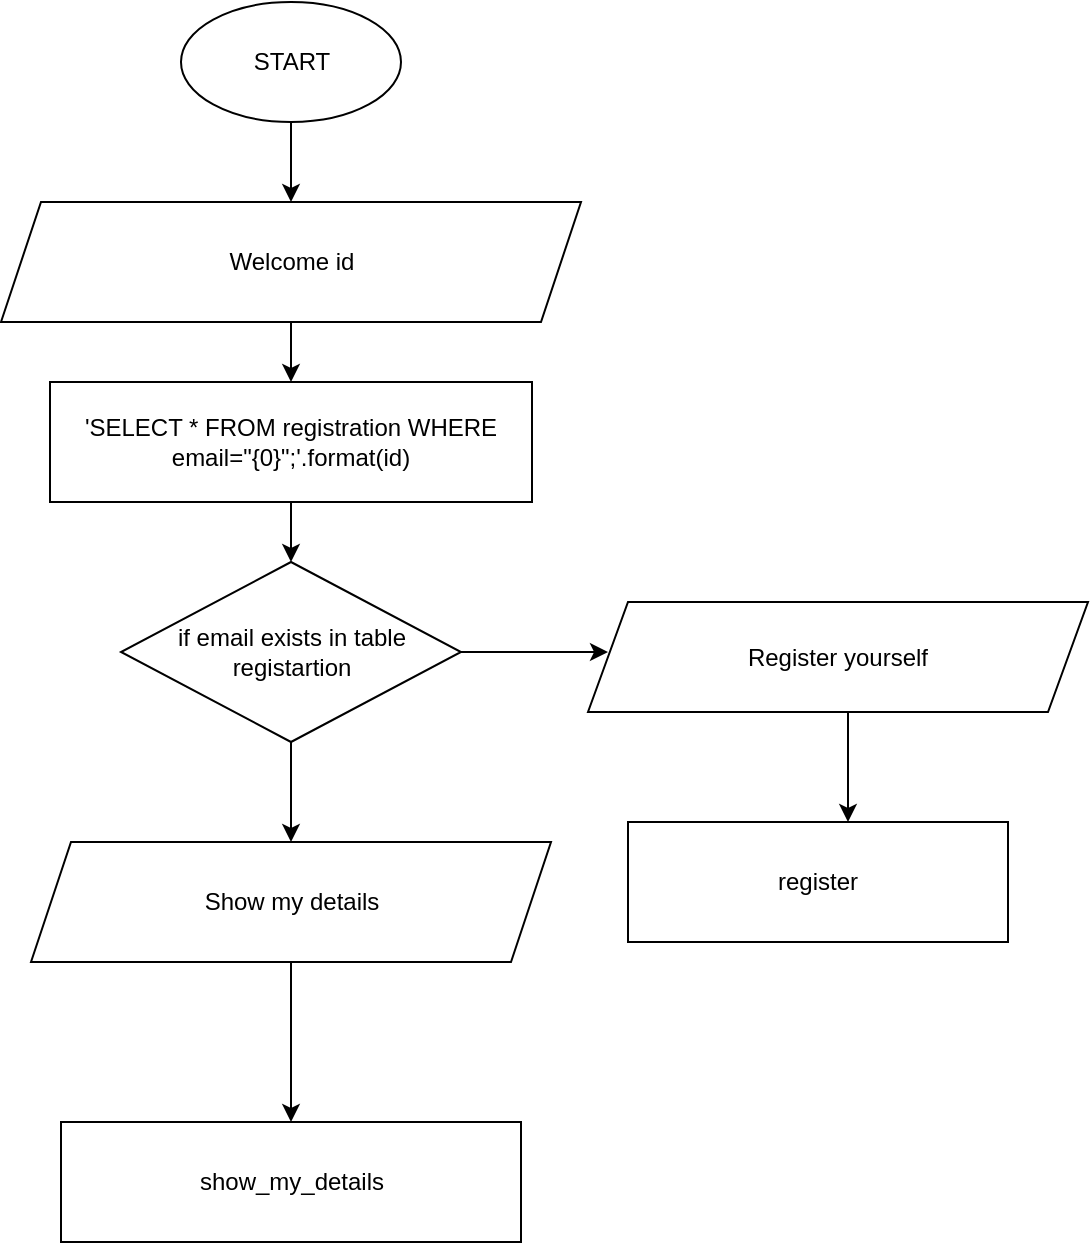 <mxfile version="16.5.6" type="github">
  <diagram id="s9FtFzXGYRpFK6tgX1kv" name="Page-1">
    <mxGraphModel dx="1342" dy="614" grid="1" gridSize="10" guides="1" tooltips="1" connect="1" arrows="1" fold="1" page="1" pageScale="1" pageWidth="850" pageHeight="1100" math="0" shadow="0">
      <root>
        <mxCell id="0" />
        <mxCell id="1" parent="0" />
        <mxCell id="kZrPrwBFSdjG7zHoiFgF-21" value="" style="edgeStyle=orthogonalEdgeStyle;rounded=0;orthogonalLoop=1;jettySize=auto;html=1;" edge="1" parent="1" source="kZrPrwBFSdjG7zHoiFgF-1" target="kZrPrwBFSdjG7zHoiFgF-8">
          <mxGeometry relative="1" as="geometry" />
        </mxCell>
        <mxCell id="kZrPrwBFSdjG7zHoiFgF-1" value="START" style="ellipse;whiteSpace=wrap;html=1;" vertex="1" parent="1">
          <mxGeometry x="246.5" y="20" width="110" height="60" as="geometry" />
        </mxCell>
        <mxCell id="kZrPrwBFSdjG7zHoiFgF-19" style="edgeStyle=orthogonalEdgeStyle;rounded=0;orthogonalLoop=1;jettySize=auto;html=1;entryX=0.5;entryY=0;entryDx=0;entryDy=0;" edge="1" parent="1" source="kZrPrwBFSdjG7zHoiFgF-6" target="kZrPrwBFSdjG7zHoiFgF-9">
          <mxGeometry relative="1" as="geometry" />
        </mxCell>
        <mxCell id="kZrPrwBFSdjG7zHoiFgF-6" value="&#39;SELECT * FROM registration WHERE email=&quot;{0}&quot;;&#39;.format(id)" style="rounded=0;whiteSpace=wrap;html=1;" vertex="1" parent="1">
          <mxGeometry x="181" y="210" width="241" height="60" as="geometry" />
        </mxCell>
        <mxCell id="kZrPrwBFSdjG7zHoiFgF-20" style="edgeStyle=orthogonalEdgeStyle;rounded=0;orthogonalLoop=1;jettySize=auto;html=1;entryX=0.5;entryY=0;entryDx=0;entryDy=0;" edge="1" parent="1" source="kZrPrwBFSdjG7zHoiFgF-8" target="kZrPrwBFSdjG7zHoiFgF-6">
          <mxGeometry relative="1" as="geometry" />
        </mxCell>
        <mxCell id="kZrPrwBFSdjG7zHoiFgF-8" value="Welcome id" style="shape=parallelogram;perimeter=parallelogramPerimeter;whiteSpace=wrap;html=1;fixedSize=1;" vertex="1" parent="1">
          <mxGeometry x="156.5" y="120" width="290" height="60" as="geometry" />
        </mxCell>
        <mxCell id="kZrPrwBFSdjG7zHoiFgF-23" style="edgeStyle=orthogonalEdgeStyle;rounded=0;orthogonalLoop=1;jettySize=auto;html=1;entryX=0.5;entryY=0;entryDx=0;entryDy=0;" edge="1" parent="1" source="kZrPrwBFSdjG7zHoiFgF-9" target="kZrPrwBFSdjG7zHoiFgF-22">
          <mxGeometry relative="1" as="geometry" />
        </mxCell>
        <mxCell id="kZrPrwBFSdjG7zHoiFgF-26" value="" style="edgeStyle=orthogonalEdgeStyle;rounded=0;orthogonalLoop=1;jettySize=auto;html=1;" edge="1" parent="1" source="kZrPrwBFSdjG7zHoiFgF-9">
          <mxGeometry relative="1" as="geometry">
            <mxPoint x="460" y="345" as="targetPoint" />
          </mxGeometry>
        </mxCell>
        <mxCell id="kZrPrwBFSdjG7zHoiFgF-9" value="if email exists in table registartion" style="rhombus;whiteSpace=wrap;html=1;" vertex="1" parent="1">
          <mxGeometry x="216.5" y="300" width="170" height="90" as="geometry" />
        </mxCell>
        <mxCell id="kZrPrwBFSdjG7zHoiFgF-27" value="" style="edgeStyle=orthogonalEdgeStyle;rounded=0;orthogonalLoop=1;jettySize=auto;html=1;" edge="1" parent="1" source="kZrPrwBFSdjG7zHoiFgF-15" target="kZrPrwBFSdjG7zHoiFgF-18">
          <mxGeometry relative="1" as="geometry">
            <Array as="points">
              <mxPoint x="580" y="420" />
              <mxPoint x="580" y="420" />
            </Array>
          </mxGeometry>
        </mxCell>
        <mxCell id="kZrPrwBFSdjG7zHoiFgF-15" value="Register yourself" style="shape=parallelogram;perimeter=parallelogramPerimeter;whiteSpace=wrap;html=1;fixedSize=1;" vertex="1" parent="1">
          <mxGeometry x="450" y="320" width="250" height="55" as="geometry" />
        </mxCell>
        <mxCell id="kZrPrwBFSdjG7zHoiFgF-18" value="register" style="rounded=0;whiteSpace=wrap;html=1;" vertex="1" parent="1">
          <mxGeometry x="470" y="430" width="190" height="60" as="geometry" />
        </mxCell>
        <mxCell id="kZrPrwBFSdjG7zHoiFgF-28" style="edgeStyle=orthogonalEdgeStyle;rounded=0;orthogonalLoop=1;jettySize=auto;html=1;" edge="1" parent="1" source="kZrPrwBFSdjG7zHoiFgF-22" target="kZrPrwBFSdjG7zHoiFgF-29">
          <mxGeometry relative="1" as="geometry">
            <mxPoint x="301.5" y="550" as="targetPoint" />
          </mxGeometry>
        </mxCell>
        <mxCell id="kZrPrwBFSdjG7zHoiFgF-22" value="Show my details" style="shape=parallelogram;perimeter=parallelogramPerimeter;whiteSpace=wrap;html=1;fixedSize=1;" vertex="1" parent="1">
          <mxGeometry x="171.5" y="440" width="260" height="60" as="geometry" />
        </mxCell>
        <mxCell id="kZrPrwBFSdjG7zHoiFgF-29" value="show_my_details" style="rounded=0;whiteSpace=wrap;html=1;" vertex="1" parent="1">
          <mxGeometry x="186.5" y="580" width="230" height="60" as="geometry" />
        </mxCell>
      </root>
    </mxGraphModel>
  </diagram>
</mxfile>
